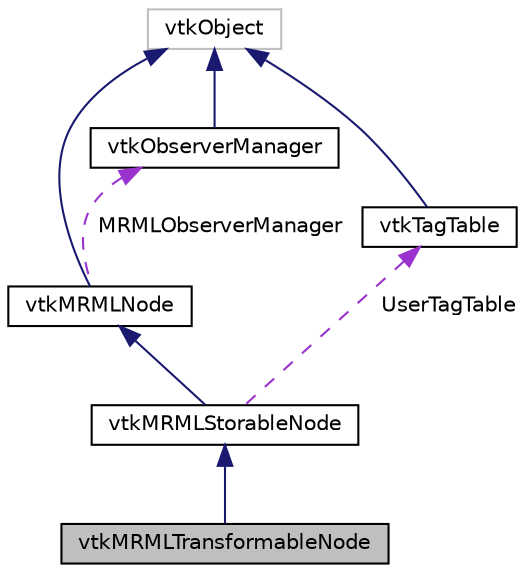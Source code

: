 digraph "vtkMRMLTransformableNode"
{
  bgcolor="transparent";
  edge [fontname="Helvetica",fontsize="10",labelfontname="Helvetica",labelfontsize="10"];
  node [fontname="Helvetica",fontsize="10",shape=record];
  Node42 [label="vtkMRMLTransformableNode",height=0.2,width=0.4,color="black", fillcolor="grey75", style="filled", fontcolor="black"];
  Node43 -> Node42 [dir="back",color="midnightblue",fontsize="10",style="solid",fontname="Helvetica"];
  Node43 [label="vtkMRMLStorableNode",height=0.2,width=0.4,color="black",URL="$classvtkMRMLStorableNode.html",tooltip="MRML node to represent a 3D surface model. "];
  Node44 -> Node43 [dir="back",color="midnightblue",fontsize="10",style="solid",fontname="Helvetica"];
  Node44 [label="vtkMRMLNode",height=0.2,width=0.4,color="black",URL="$classvtkMRMLNode.html",tooltip="Abstract Superclass for all specific types of MRML nodes. "];
  Node45 -> Node44 [dir="back",color="midnightblue",fontsize="10",style="solid",fontname="Helvetica"];
  Node45 [label="vtkObject",height=0.2,width=0.4,color="grey75"];
  Node46 -> Node44 [dir="back",color="darkorchid3",fontsize="10",style="dashed",label=" MRMLObserverManager" ,fontname="Helvetica"];
  Node46 [label="vtkObserverManager",height=0.2,width=0.4,color="black",URL="$classvtkObserverManager.html",tooltip="Manages adding and deleting of obserevers with events. "];
  Node45 -> Node46 [dir="back",color="midnightblue",fontsize="10",style="solid",fontname="Helvetica"];
  Node47 -> Node43 [dir="back",color="darkorchid3",fontsize="10",style="dashed",label=" UserTagTable" ,fontname="Helvetica"];
  Node47 [label="vtkTagTable",height=0.2,width=0.4,color="black",URL="$classvtkTagTable.html"];
  Node45 -> Node47 [dir="back",color="midnightblue",fontsize="10",style="solid",fontname="Helvetica"];
}
